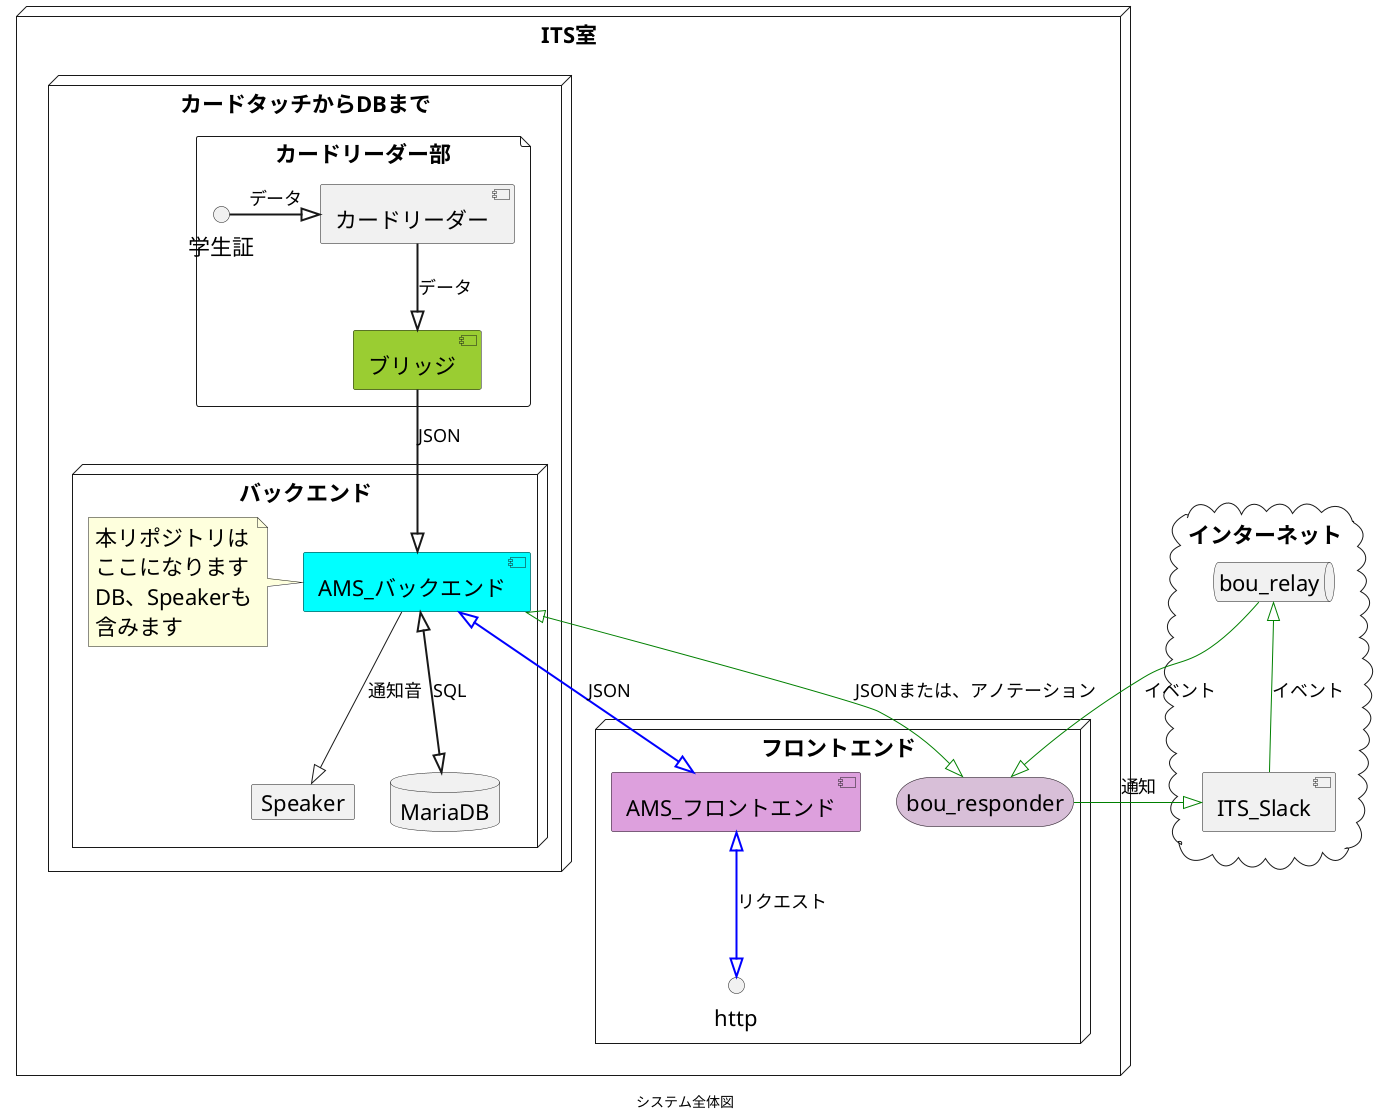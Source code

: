 @startuml AMS_API

skinparam DefaultFontName メイリオ
skinparam DefaultFontSize 22
skinparam ArrowFontSize 18

caption システム全体図

node ITS室{
    node カードタッチからDBまで {
        file カードリーダー部{
            interface 学生証
            [カードリーダー]
            [ブリッジ] #YellowGreen
        }
        node バックエンド {
            [AMS_バックエンド] #Aqua
            note left: 本リポジトリは\nここになります\nDB、Speakerも\n含みます
            database MariaDB
            card Speaker
        }
    }

    node フロントエンド {
        [AMS_フロントエンド] #plum
        storage bou_responder #Thistle
        interface http
    }
}
cloud インターネット {
    [ITS_Slack]
    queue bou_relay
}

' レイアウト調整
ITS室 -[hidden]right-> インターネット
MariaDB -[hidden]left-> Speaker
[ITS_Slack] -[hidden]up-> bou_relay

' カードリーダー&バックエンド部
学生証 =^ [カードリーダー]: データ
[カードリーダー] ==^ [ブリッジ]: データ
[ブリッジ] ==^ [AMS_バックエンド]: JSON
[AMS_バックエンド] ^==^ MariaDB: SQL
[AMS_バックエンド] --^ Speaker: 通知音

' フロンドエンド部
[AMS_バックエンド] ^=[#blue]=^ [AMS_フロントエンド]: JSON
[AMS_バックエンド] ^-[#green]-^ [bou_responder]: JSONまたは、アノテーション
[AMS_フロントエンド] ^=[#blue]=^ http : リクエスト

' インターネット部
[bou_responder] -[#green]-^ [ITS_Slack]: 通知
[ITS_Slack] -[#green]-^ [bou_relay]: イベント
[bou_relay] -[#green]-^ [bou_responder]: イベント

@enduml